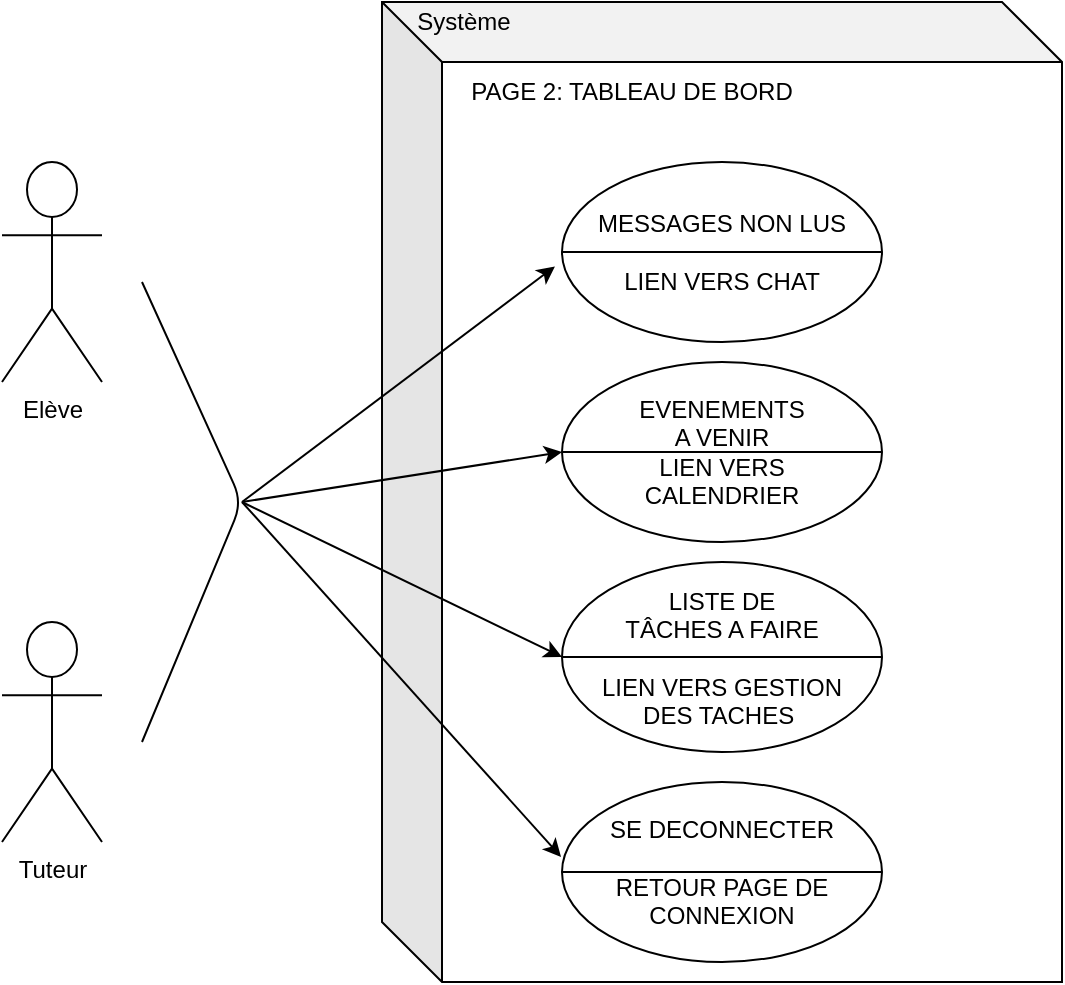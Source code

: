 <mxfile version="14.4.7" type="onedrive"><diagram id="_uEHPlvXBxghpikDbNfc" name="Page-1"><mxGraphModel dx="998" dy="511" grid="1" gridSize="10" guides="1" tooltips="1" connect="1" arrows="1" fold="1" page="1" pageScale="1" pageWidth="827" pageHeight="1169" math="0" shadow="0"><root><mxCell id="0"/><mxCell id="1" parent="0"/><mxCell id="yC3jC6QfTgpdWhc6mNYG-1" value="Elève" style="shape=umlActor;verticalLabelPosition=bottom;verticalAlign=top;html=1;outlineConnect=0;" parent="1" vertex="1"><mxGeometry x="160" y="150" width="50" height="110" as="geometry"/></mxCell><mxCell id="yC3jC6QfTgpdWhc6mNYG-2" value="Tuteur" style="shape=umlActor;verticalLabelPosition=bottom;verticalAlign=top;html=1;outlineConnect=0;" parent="1" vertex="1"><mxGeometry x="160" y="380" width="50" height="110" as="geometry"/></mxCell><mxCell id="yC3jC6QfTgpdWhc6mNYG-3" value="" style="shape=cube;whiteSpace=wrap;html=1;boundedLbl=1;backgroundOutline=1;darkOpacity=0.05;darkOpacity2=0.1;size=30;" parent="1" vertex="1"><mxGeometry x="350" y="70" width="340" height="490" as="geometry"/></mxCell><mxCell id="yC3jC6QfTgpdWhc6mNYG-4" value="Système" style="text;html=1;strokeColor=none;fillColor=none;align=center;verticalAlign=middle;whiteSpace=wrap;rounded=0;" parent="1" vertex="1"><mxGeometry x="351" y="70" width="80" height="20" as="geometry"/></mxCell><mxCell id="yC3jC6QfTgpdWhc6mNYG-5" value="" style="endArrow=classic;html=1;entryX=-0.022;entryY=0.58;entryDx=0;entryDy=0;entryPerimeter=0;" parent="1" edge="1" target="TJfYLI9WSFjI6A3UNkSZ-1"><mxGeometry width="50" height="50" relative="1" as="geometry"><mxPoint x="280" y="320" as="sourcePoint"/><mxPoint x="340" y="320" as="targetPoint"/></mxGeometry></mxCell><mxCell id="yC3jC6QfTgpdWhc6mNYG-7" value="PAGE 2: TABLEAU DE BORD" style="text;html=1;strokeColor=none;fillColor=none;align=center;verticalAlign=middle;whiteSpace=wrap;rounded=0;" parent="1" vertex="1"><mxGeometry x="380" y="100" width="190" height="30" as="geometry"/></mxCell><mxCell id="TJfYLI9WSFjI6A3UNkSZ-1" value="MESSAGES NON LUS&lt;br&gt;&lt;br&gt;LIEN VERS CHAT" style="shape=lineEllipse;perimeter=ellipsePerimeter;whiteSpace=wrap;html=1;backgroundOutline=1;" parent="1" vertex="1"><mxGeometry x="440" y="150" width="160" height="90" as="geometry"/></mxCell><mxCell id="TJfYLI9WSFjI6A3UNkSZ-2" value="LISTE DE &lt;br&gt;TÂCHES A FAIRE&lt;br&gt;&lt;br&gt;LIEN VERS GESTION&lt;br&gt;DES TACHES&amp;nbsp;" style="shape=lineEllipse;perimeter=ellipsePerimeter;whiteSpace=wrap;html=1;backgroundOutline=1;" parent="1" vertex="1"><mxGeometry x="440" y="350" width="160" height="95" as="geometry"/></mxCell><mxCell id="TJfYLI9WSFjI6A3UNkSZ-3" value="EVENEMENTS &lt;br&gt;A VENIR&lt;br&gt;LIEN VERS &lt;br&gt;CALENDRIER" style="shape=lineEllipse;perimeter=ellipsePerimeter;whiteSpace=wrap;html=1;backgroundOutline=1;" parent="1" vertex="1"><mxGeometry x="440" y="250" width="160" height="90" as="geometry"/></mxCell><mxCell id="TJfYLI9WSFjI6A3UNkSZ-5" value="SE DECONNECTER&lt;br&gt;&lt;br&gt;RETOUR PAGE DE CONNEXION" style="shape=lineEllipse;perimeter=ellipsePerimeter;whiteSpace=wrap;html=1;backgroundOutline=1;" parent="1" vertex="1"><mxGeometry x="440" y="460" width="160" height="90" as="geometry"/></mxCell><mxCell id="TJfYLI9WSFjI6A3UNkSZ-7" value="" style="endArrow=none;html=1;" parent="1" edge="1"><mxGeometry width="50" height="50" relative="1" as="geometry"><mxPoint x="230" y="440" as="sourcePoint"/><mxPoint x="230" y="210" as="targetPoint"/><Array as="points"><mxPoint x="280" y="320"/></Array></mxGeometry></mxCell><mxCell id="KSOc6pJa8OsFey5J7ewN-1" value="" style="endArrow=classic;html=1;entryX=0;entryY=0.5;entryDx=0;entryDy=0;" edge="1" parent="1" target="TJfYLI9WSFjI6A3UNkSZ-3"><mxGeometry width="50" height="50" relative="1" as="geometry"><mxPoint x="280" y="320" as="sourcePoint"/><mxPoint x="440" y="240" as="targetPoint"/></mxGeometry></mxCell><mxCell id="KSOc6pJa8OsFey5J7ewN-2" value="" style="endArrow=classic;html=1;entryX=0;entryY=0.5;entryDx=0;entryDy=0;" edge="1" parent="1" target="TJfYLI9WSFjI6A3UNkSZ-2"><mxGeometry width="50" height="50" relative="1" as="geometry"><mxPoint x="280" y="320" as="sourcePoint"/><mxPoint x="440" y="240" as="targetPoint"/></mxGeometry></mxCell><mxCell id="KSOc6pJa8OsFey5J7ewN-3" value="" style="endArrow=classic;html=1;entryX=-0.003;entryY=0.416;entryDx=0;entryDy=0;entryPerimeter=0;" edge="1" parent="1" target="TJfYLI9WSFjI6A3UNkSZ-5"><mxGeometry width="50" height="50" relative="1" as="geometry"><mxPoint x="280" y="320" as="sourcePoint"/><mxPoint x="440" y="440" as="targetPoint"/></mxGeometry></mxCell></root></mxGraphModel></diagram></mxfile>